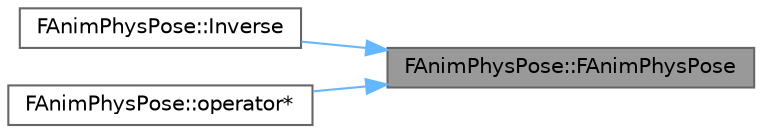 digraph "FAnimPhysPose::FAnimPhysPose"
{
 // INTERACTIVE_SVG=YES
 // LATEX_PDF_SIZE
  bgcolor="transparent";
  edge [fontname=Helvetica,fontsize=10,labelfontname=Helvetica,labelfontsize=10];
  node [fontname=Helvetica,fontsize=10,shape=box,height=0.2,width=0.4];
  rankdir="RL";
  Node1 [id="Node000001",label="FAnimPhysPose::FAnimPhysPose",height=0.2,width=0.4,color="gray40", fillcolor="grey60", style="filled", fontcolor="black",tooltip=" "];
  Node1 -> Node2 [id="edge1_Node000001_Node000002",dir="back",color="steelblue1",style="solid",tooltip=" "];
  Node2 [id="Node000002",label="FAnimPhysPose::Inverse",height=0.2,width=0.4,color="grey40", fillcolor="white", style="filled",URL="$d5/dea/structFAnimPhysPose.html#a593ec23f207681f6e270b91e2c5935f5",tooltip=" "];
  Node1 -> Node3 [id="edge2_Node000001_Node000003",dir="back",color="steelblue1",style="solid",tooltip=" "];
  Node3 [id="Node000003",label="FAnimPhysPose::operator*",height=0.2,width=0.4,color="grey40", fillcolor="white", style="filled",URL="$d5/dea/structFAnimPhysPose.html#abaa9400326d8b8bce4f7ab1d98074a0a",tooltip=" "];
}
